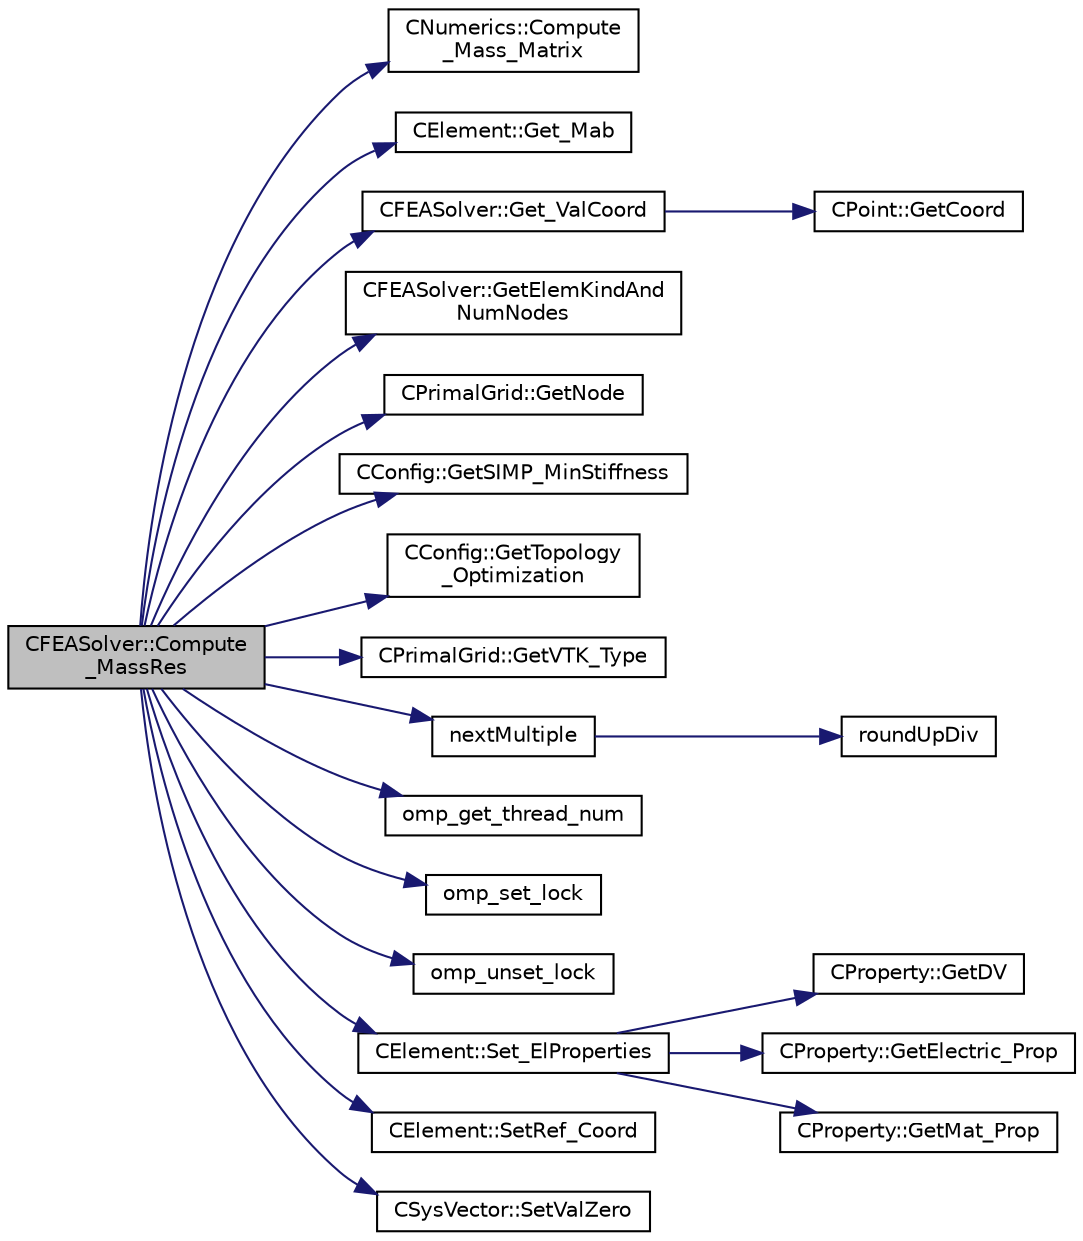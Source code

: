 digraph "CFEASolver::Compute_MassRes"
{
 // LATEX_PDF_SIZE
  edge [fontname="Helvetica",fontsize="10",labelfontname="Helvetica",labelfontsize="10"];
  node [fontname="Helvetica",fontsize="10",shape=record];
  rankdir="LR";
  Node1 [label="CFEASolver::Compute\l_MassRes",height=0.2,width=0.4,color="black", fillcolor="grey75", style="filled", fontcolor="black",tooltip="Compute the mass residual of the problem."];
  Node1 -> Node2 [color="midnightblue",fontsize="10",style="solid",fontname="Helvetica"];
  Node2 [label="CNumerics::Compute\l_Mass_Matrix",height=0.2,width=0.4,color="black", fillcolor="white", style="filled",URL="$classCNumerics.html#af9afa8752781373ab7725a3657aa095f",tooltip="A virtual member to compute the mass matrix."];
  Node1 -> Node3 [color="midnightblue",fontsize="10",style="solid",fontname="Helvetica"];
  Node3 [label="CElement::Get_Mab",height=0.2,width=0.4,color="black", fillcolor="white", style="filled",URL="$classCElement.html#ac848ce2c15df103416736e7b1da70963",tooltip="Return the value of the diagonal term for the mass matrix, relating nodes a and b."];
  Node1 -> Node4 [color="midnightblue",fontsize="10",style="solid",fontname="Helvetica"];
  Node4 [label="CFEASolver::Get_ValCoord",height=0.2,width=0.4,color="black", fillcolor="white", style="filled",URL="$classCFEASolver.html#ad4309facfe4044d5f5a11209cc96c7eb",tooltip="Get the value of the reference coordinate to set on the element structure."];
  Node4 -> Node5 [color="midnightblue",fontsize="10",style="solid",fontname="Helvetica"];
  Node5 [label="CPoint::GetCoord",height=0.2,width=0.4,color="black", fillcolor="white", style="filled",URL="$classCPoint.html#ab16c29dd03911529cd73bf467c313179",tooltip="Get the coordinates dor the control volume."];
  Node1 -> Node6 [color="midnightblue",fontsize="10",style="solid",fontname="Helvetica"];
  Node6 [label="CFEASolver::GetElemKindAnd\lNumNodes",height=0.2,width=0.4,color="black", fillcolor="white", style="filled",URL="$classCFEASolver.html#a69ff8e551924f4cfbad103287b4bb8bb",tooltip="Get the element container index and number of nodes of a given VTK type."];
  Node1 -> Node7 [color="midnightblue",fontsize="10",style="solid",fontname="Helvetica"];
  Node7 [label="CPrimalGrid::GetNode",height=0.2,width=0.4,color="black", fillcolor="white", style="filled",URL="$classCPrimalGrid.html#a6353b89f5a8a3948cd475da6152bf077",tooltip="Get the nodes shared by the primal grid element."];
  Node1 -> Node8 [color="midnightblue",fontsize="10",style="solid",fontname="Helvetica"];
  Node8 [label="CConfig::GetSIMP_MinStiffness",height=0.2,width=0.4,color="black", fillcolor="white", style="filled",URL="$classCConfig.html#a3807df530b42b9a9f711a9670ea698e9",tooltip="Get lower bound for density-based stiffness penalization."];
  Node1 -> Node9 [color="midnightblue",fontsize="10",style="solid",fontname="Helvetica"];
  Node9 [label="CConfig::GetTopology\l_Optimization",height=0.2,width=0.4,color="black", fillcolor="white", style="filled",URL="$classCConfig.html#aaf3e38ba9bf594bc2d636158d1dbf305",tooltip="Get topology optimization."];
  Node1 -> Node10 [color="midnightblue",fontsize="10",style="solid",fontname="Helvetica"];
  Node10 [label="CPrimalGrid::GetVTK_Type",height=0.2,width=0.4,color="black", fillcolor="white", style="filled",URL="$classCPrimalGrid.html#ad506ad8f97dd70d71c1ee6f407df4cf5",tooltip="Get VTK type."];
  Node1 -> Node11 [color="midnightblue",fontsize="10",style="solid",fontname="Helvetica"];
  Node11 [label="nextMultiple",height=0.2,width=0.4,color="black", fillcolor="white", style="filled",URL="$omp__structure_8hpp.html#adb8cd1783c3fe468888c1c0a5b57cace",tooltip="Round up to next multiple."];
  Node11 -> Node12 [color="midnightblue",fontsize="10",style="solid",fontname="Helvetica"];
  Node12 [label="roundUpDiv",height=0.2,width=0.4,color="black", fillcolor="white", style="filled",URL="$omp__structure_8hpp.html#a1c00281f52b615b111a4990b2d2a5157",tooltip="Integer division rounding up."];
  Node1 -> Node13 [color="midnightblue",fontsize="10",style="solid",fontname="Helvetica"];
  Node13 [label="omp_get_thread_num",height=0.2,width=0.4,color="black", fillcolor="white", style="filled",URL="$omp__structure_8hpp.html#aad63dd7e34961dbbd2e8774e7f6bc2d0",tooltip="Index of current thread, akin to MPI rank."];
  Node1 -> Node14 [color="midnightblue",fontsize="10",style="solid",fontname="Helvetica"];
  Node14 [label="omp_set_lock",height=0.2,width=0.4,color="black", fillcolor="white", style="filled",URL="$omp__structure_8hpp.html#ab306e0d3de13445b4ca9d93b67b8fd25",tooltip=" "];
  Node1 -> Node15 [color="midnightblue",fontsize="10",style="solid",fontname="Helvetica"];
  Node15 [label="omp_unset_lock",height=0.2,width=0.4,color="black", fillcolor="white", style="filled",URL="$omp__structure_8hpp.html#aaf7282f4c7262612a1c68395bc764470",tooltip=" "];
  Node1 -> Node16 [color="midnightblue",fontsize="10",style="solid",fontname="Helvetica"];
  Node16 [label="CElement::Set_ElProperties",height=0.2,width=0.4,color="black", fillcolor="white", style="filled",URL="$classCElement.html#a5a9bc98cf64c54b7e073427967dc3f5a",tooltip="Store the values of the identifiers for element properties."];
  Node16 -> Node17 [color="midnightblue",fontsize="10",style="solid",fontname="Helvetica"];
  Node17 [label="CProperty::GetDV",height=0.2,width=0.4,color="black", fillcolor="white", style="filled",URL="$classCProperty.html#a903e86823bf39c0aee76101d401668c5",tooltip="Get index of the design variable."];
  Node16 -> Node18 [color="midnightblue",fontsize="10",style="solid",fontname="Helvetica"];
  Node18 [label="CProperty::GetElectric_Prop",height=0.2,width=0.4,color="black", fillcolor="white", style="filled",URL="$classCProperty.html#a39808d4c3a823fee58948e00f3abb002",tooltip="Get index of the electric properties."];
  Node16 -> Node19 [color="midnightblue",fontsize="10",style="solid",fontname="Helvetica"];
  Node19 [label="CProperty::GetMat_Prop",height=0.2,width=0.4,color="black", fillcolor="white", style="filled",URL="$classCProperty.html#ae052b949ce07fbd8906850d8098862cf",tooltip="Get index of the physical properties."];
  Node1 -> Node20 [color="midnightblue",fontsize="10",style="solid",fontname="Helvetica"];
  Node20 [label="CElement::SetRef_Coord",height=0.2,width=0.4,color="black", fillcolor="white", style="filled",URL="$classCElement.html#a734f0ffdf9fc0d48f6add20fd6cd5cfe",tooltip="Set the value of the coordinate of the nodes in the reference configuration."];
  Node1 -> Node21 [color="midnightblue",fontsize="10",style="solid",fontname="Helvetica"];
  Node21 [label="CSysVector::SetValZero",height=0.2,width=0.4,color="black", fillcolor="white", style="filled",URL="$classCSysVector.html#aa179ddab500faadee96bebecff9e201d",tooltip="Sets to zero all the entries of the vector."];
}
